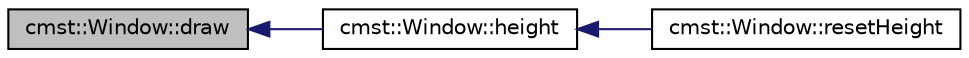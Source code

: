 digraph "cmst::Window::draw"
{
  edge [fontname="Helvetica",fontsize="10",labelfontname="Helvetica",labelfontsize="10"];
  node [fontname="Helvetica",fontsize="10",shape=record];
  rankdir="LR";
  Node1 [label="cmst::Window::draw",height=0.2,width=0.4,color="black", fillcolor="grey75", style="filled", fontcolor="black"];
  Node1 -> Node2 [dir="back",color="midnightblue",fontsize="10",style="solid",fontname="Helvetica"];
  Node2 [label="cmst::Window::height",height=0.2,width=0.4,color="black", fillcolor="white", style="filled",URL="$classcmst_1_1_window.html#a6fc02b2afee52c0f71b6a3bd39c9210f"];
  Node2 -> Node3 [dir="back",color="midnightblue",fontsize="10",style="solid",fontname="Helvetica"];
  Node3 [label="cmst::Window::resetHeight",height=0.2,width=0.4,color="black", fillcolor="white", style="filled",URL="$classcmst_1_1_window.html#a8c4d7788d1932e73397c20b7a9639d69",tooltip="Record the height of current GLUT window. "];
}
